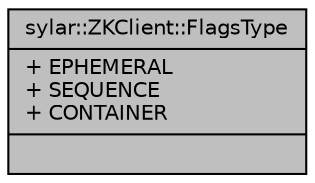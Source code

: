 digraph "sylar::ZKClient::FlagsType"
{
 // LATEX_PDF_SIZE
  edge [fontname="Helvetica",fontsize="10",labelfontname="Helvetica",labelfontsize="10"];
  node [fontname="Helvetica",fontsize="10",shape=record];
  Node1 [label="{sylar::ZKClient::FlagsType\n|+ EPHEMERAL\l+ SEQUENCE\l+ CONTAINER\l|}",height=0.2,width=0.4,color="black", fillcolor="grey75", style="filled", fontcolor="black",tooltip=" "];
}
